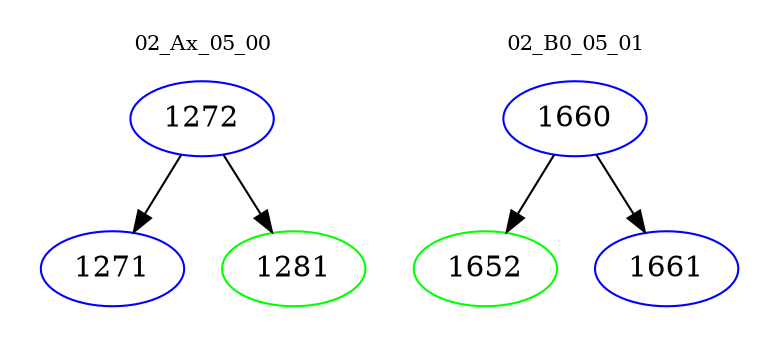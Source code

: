 digraph{
subgraph cluster_0 {
color = white
label = "02_Ax_05_00";
fontsize=10;
T0_1272 [label="1272", color="blue"]
T0_1272 -> T0_1271 [color="black"]
T0_1271 [label="1271", color="blue"]
T0_1272 -> T0_1281 [color="black"]
T0_1281 [label="1281", color="green"]
}
subgraph cluster_1 {
color = white
label = "02_B0_05_01";
fontsize=10;
T1_1660 [label="1660", color="blue"]
T1_1660 -> T1_1652 [color="black"]
T1_1652 [label="1652", color="green"]
T1_1660 -> T1_1661 [color="black"]
T1_1661 [label="1661", color="blue"]
}
}
